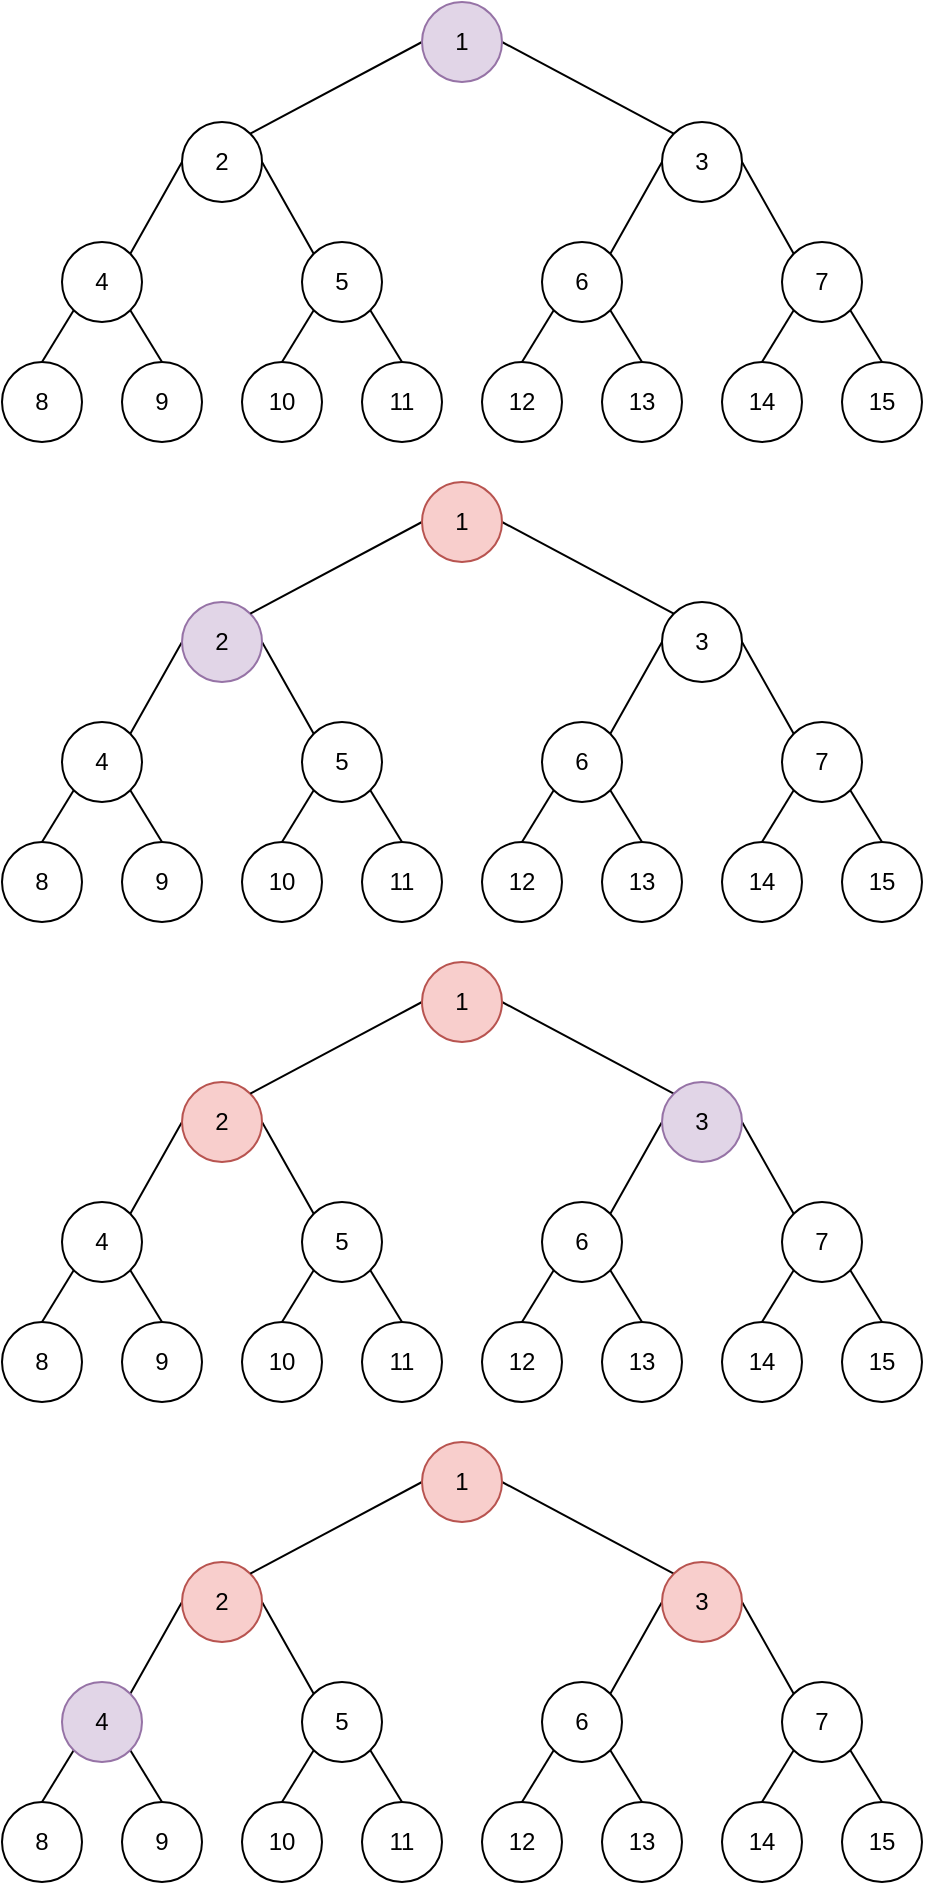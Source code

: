 <mxfile version="22.1.3" type="github">
  <diagram name="Page-1" id="dXaeP0a0a7bspuQqwjA-">
    <mxGraphModel dx="1147" dy="607" grid="1" gridSize="10" guides="1" tooltips="1" connect="1" arrows="1" fold="1" page="1" pageScale="1" pageWidth="827" pageHeight="1169" math="0" shadow="0">
      <root>
        <mxCell id="0" />
        <mxCell id="1" parent="0" />
        <mxCell id="TZznOt2yjFlhheveqHtz-21" style="rounded=0;orthogonalLoop=1;jettySize=auto;html=1;exitX=0;exitY=0.5;exitDx=0;exitDy=0;entryX=1;entryY=0;entryDx=0;entryDy=0;endArrow=none;endFill=0;" parent="1" source="TZznOt2yjFlhheveqHtz-3" target="TZznOt2yjFlhheveqHtz-5" edge="1">
          <mxGeometry relative="1" as="geometry" />
        </mxCell>
        <mxCell id="TZznOt2yjFlhheveqHtz-22" style="rounded=0;orthogonalLoop=1;jettySize=auto;html=1;exitX=1;exitY=0.5;exitDx=0;exitDy=0;entryX=0;entryY=0;entryDx=0;entryDy=0;endArrow=none;endFill=0;" parent="1" source="TZznOt2yjFlhheveqHtz-3" target="TZznOt2yjFlhheveqHtz-8" edge="1">
          <mxGeometry relative="1" as="geometry" />
        </mxCell>
        <mxCell id="TZznOt2yjFlhheveqHtz-3" value="2" style="ellipse;whiteSpace=wrap;html=1;aspect=fixed;" parent="1" vertex="1">
          <mxGeometry x="560" y="180" width="40" height="40" as="geometry" />
        </mxCell>
        <mxCell id="TZznOt2yjFlhheveqHtz-32" style="rounded=0;orthogonalLoop=1;jettySize=auto;html=1;exitX=1;exitY=1;exitDx=0;exitDy=0;entryX=0.5;entryY=0;entryDx=0;entryDy=0;endArrow=none;endFill=0;" parent="1" source="TZznOt2yjFlhheveqHtz-5" target="TZznOt2yjFlhheveqHtz-7" edge="1">
          <mxGeometry relative="1" as="geometry" />
        </mxCell>
        <mxCell id="TZznOt2yjFlhheveqHtz-33" style="rounded=0;orthogonalLoop=1;jettySize=auto;html=1;exitX=0;exitY=1;exitDx=0;exitDy=0;entryX=0.5;entryY=0;entryDx=0;entryDy=0;endArrow=none;endFill=0;" parent="1" source="TZznOt2yjFlhheveqHtz-5" target="TZznOt2yjFlhheveqHtz-6" edge="1">
          <mxGeometry relative="1" as="geometry" />
        </mxCell>
        <mxCell id="TZznOt2yjFlhheveqHtz-5" value="4" style="ellipse;whiteSpace=wrap;html=1;aspect=fixed;" parent="1" vertex="1">
          <mxGeometry x="500" y="240" width="40" height="40" as="geometry" />
        </mxCell>
        <mxCell id="TZznOt2yjFlhheveqHtz-6" value="8" style="ellipse;whiteSpace=wrap;html=1;aspect=fixed;" parent="1" vertex="1">
          <mxGeometry x="470" y="300" width="40" height="40" as="geometry" />
        </mxCell>
        <mxCell id="TZznOt2yjFlhheveqHtz-7" value="9" style="ellipse;whiteSpace=wrap;html=1;aspect=fixed;" parent="1" vertex="1">
          <mxGeometry x="530" y="300" width="40" height="40" as="geometry" />
        </mxCell>
        <mxCell id="TZznOt2yjFlhheveqHtz-30" style="rounded=0;orthogonalLoop=1;jettySize=auto;html=1;exitX=0;exitY=1;exitDx=0;exitDy=0;entryX=0.5;entryY=0;entryDx=0;entryDy=0;endArrow=none;endFill=0;" parent="1" source="TZznOt2yjFlhheveqHtz-8" target="TZznOt2yjFlhheveqHtz-9" edge="1">
          <mxGeometry relative="1" as="geometry" />
        </mxCell>
        <mxCell id="TZznOt2yjFlhheveqHtz-31" style="rounded=0;orthogonalLoop=1;jettySize=auto;html=1;exitX=1;exitY=1;exitDx=0;exitDy=0;entryX=0.5;entryY=0;entryDx=0;entryDy=0;endArrow=none;endFill=0;" parent="1" source="TZznOt2yjFlhheveqHtz-8" target="TZznOt2yjFlhheveqHtz-10" edge="1">
          <mxGeometry relative="1" as="geometry" />
        </mxCell>
        <mxCell id="TZznOt2yjFlhheveqHtz-8" value="5" style="ellipse;whiteSpace=wrap;html=1;aspect=fixed;" parent="1" vertex="1">
          <mxGeometry x="620" y="240" width="40" height="40" as="geometry" />
        </mxCell>
        <mxCell id="TZznOt2yjFlhheveqHtz-9" value="10" style="ellipse;whiteSpace=wrap;html=1;aspect=fixed;" parent="1" vertex="1">
          <mxGeometry x="590" y="300" width="40" height="40" as="geometry" />
        </mxCell>
        <mxCell id="TZznOt2yjFlhheveqHtz-10" value="11" style="ellipse;whiteSpace=wrap;html=1;aspect=fixed;" parent="1" vertex="1">
          <mxGeometry x="650" y="300" width="40" height="40" as="geometry" />
        </mxCell>
        <mxCell id="TZznOt2yjFlhheveqHtz-19" style="rounded=0;orthogonalLoop=1;jettySize=auto;html=1;exitX=0;exitY=0.5;exitDx=0;exitDy=0;entryX=1;entryY=0;entryDx=0;entryDy=0;endArrow=none;endFill=0;" parent="1" source="TZznOt2yjFlhheveqHtz-18" target="TZznOt2yjFlhheveqHtz-3" edge="1">
          <mxGeometry relative="1" as="geometry" />
        </mxCell>
        <mxCell id="TZznOt2yjFlhheveqHtz-47" style="rounded=0;orthogonalLoop=1;jettySize=auto;html=1;exitX=1;exitY=0.5;exitDx=0;exitDy=0;entryX=0;entryY=0;entryDx=0;entryDy=0;endArrow=none;endFill=0;" parent="1" source="TZznOt2yjFlhheveqHtz-18" target="TZznOt2yjFlhheveqHtz-50" edge="1">
          <mxGeometry relative="1" as="geometry">
            <mxPoint x="845.858" y="185.858" as="targetPoint" />
          </mxGeometry>
        </mxCell>
        <mxCell id="TZznOt2yjFlhheveqHtz-18" value="1" style="ellipse;whiteSpace=wrap;html=1;aspect=fixed;fillColor=#e1d5e7;strokeColor=#9673a6;" parent="1" vertex="1">
          <mxGeometry x="680" y="120" width="40" height="40" as="geometry" />
        </mxCell>
        <mxCell id="TZznOt2yjFlhheveqHtz-48" style="rounded=0;orthogonalLoop=1;jettySize=auto;html=1;exitX=0;exitY=0.5;exitDx=0;exitDy=0;entryX=1;entryY=0;entryDx=0;entryDy=0;endArrow=none;endFill=0;" parent="1" source="TZznOt2yjFlhheveqHtz-50" target="TZznOt2yjFlhheveqHtz-53" edge="1">
          <mxGeometry relative="1" as="geometry" />
        </mxCell>
        <mxCell id="TZznOt2yjFlhheveqHtz-49" style="rounded=0;orthogonalLoop=1;jettySize=auto;html=1;exitX=1;exitY=0.5;exitDx=0;exitDy=0;entryX=0;entryY=0;entryDx=0;entryDy=0;endArrow=none;endFill=0;" parent="1" source="TZznOt2yjFlhheveqHtz-50" target="TZznOt2yjFlhheveqHtz-58" edge="1">
          <mxGeometry relative="1" as="geometry" />
        </mxCell>
        <mxCell id="TZznOt2yjFlhheveqHtz-50" value="3" style="ellipse;whiteSpace=wrap;html=1;aspect=fixed;" parent="1" vertex="1">
          <mxGeometry x="800" y="180" width="40" height="40" as="geometry" />
        </mxCell>
        <mxCell id="TZznOt2yjFlhheveqHtz-51" style="rounded=0;orthogonalLoop=1;jettySize=auto;html=1;exitX=1;exitY=1;exitDx=0;exitDy=0;entryX=0.5;entryY=0;entryDx=0;entryDy=0;endArrow=none;endFill=0;" parent="1" source="TZznOt2yjFlhheveqHtz-53" target="TZznOt2yjFlhheveqHtz-55" edge="1">
          <mxGeometry relative="1" as="geometry" />
        </mxCell>
        <mxCell id="TZznOt2yjFlhheveqHtz-52" style="rounded=0;orthogonalLoop=1;jettySize=auto;html=1;exitX=0;exitY=1;exitDx=0;exitDy=0;entryX=0.5;entryY=0;entryDx=0;entryDy=0;endArrow=none;endFill=0;" parent="1" source="TZznOt2yjFlhheveqHtz-53" target="TZznOt2yjFlhheveqHtz-54" edge="1">
          <mxGeometry relative="1" as="geometry" />
        </mxCell>
        <mxCell id="TZznOt2yjFlhheveqHtz-53" value="6" style="ellipse;whiteSpace=wrap;html=1;aspect=fixed;" parent="1" vertex="1">
          <mxGeometry x="740" y="240" width="40" height="40" as="geometry" />
        </mxCell>
        <mxCell id="TZznOt2yjFlhheveqHtz-54" value="12" style="ellipse;whiteSpace=wrap;html=1;aspect=fixed;" parent="1" vertex="1">
          <mxGeometry x="710" y="300" width="40" height="40" as="geometry" />
        </mxCell>
        <mxCell id="TZznOt2yjFlhheveqHtz-55" value="13" style="ellipse;whiteSpace=wrap;html=1;aspect=fixed;" parent="1" vertex="1">
          <mxGeometry x="770" y="300" width="40" height="40" as="geometry" />
        </mxCell>
        <mxCell id="TZznOt2yjFlhheveqHtz-56" style="rounded=0;orthogonalLoop=1;jettySize=auto;html=1;exitX=0;exitY=1;exitDx=0;exitDy=0;entryX=0.5;entryY=0;entryDx=0;entryDy=0;endArrow=none;endFill=0;" parent="1" source="TZznOt2yjFlhheveqHtz-58" target="TZznOt2yjFlhheveqHtz-59" edge="1">
          <mxGeometry relative="1" as="geometry" />
        </mxCell>
        <mxCell id="TZznOt2yjFlhheveqHtz-57" style="rounded=0;orthogonalLoop=1;jettySize=auto;html=1;exitX=1;exitY=1;exitDx=0;exitDy=0;entryX=0.5;entryY=0;entryDx=0;entryDy=0;endArrow=none;endFill=0;" parent="1" source="TZznOt2yjFlhheveqHtz-58" target="TZznOt2yjFlhheveqHtz-60" edge="1">
          <mxGeometry relative="1" as="geometry" />
        </mxCell>
        <mxCell id="TZznOt2yjFlhheveqHtz-58" value="7" style="ellipse;whiteSpace=wrap;html=1;aspect=fixed;" parent="1" vertex="1">
          <mxGeometry x="860" y="240" width="40" height="40" as="geometry" />
        </mxCell>
        <mxCell id="TZznOt2yjFlhheveqHtz-59" value="14" style="ellipse;whiteSpace=wrap;html=1;aspect=fixed;" parent="1" vertex="1">
          <mxGeometry x="830" y="300" width="40" height="40" as="geometry" />
        </mxCell>
        <mxCell id="TZznOt2yjFlhheveqHtz-60" value="15" style="ellipse;whiteSpace=wrap;html=1;aspect=fixed;" parent="1" vertex="1">
          <mxGeometry x="890" y="300" width="40" height="40" as="geometry" />
        </mxCell>
        <mxCell id="TZznOt2yjFlhheveqHtz-61" style="rounded=0;orthogonalLoop=1;jettySize=auto;html=1;exitX=0;exitY=0.5;exitDx=0;exitDy=0;entryX=1;entryY=0;entryDx=0;entryDy=0;endArrow=none;endFill=0;" parent="1" source="TZznOt2yjFlhheveqHtz-63" target="TZznOt2yjFlhheveqHtz-66" edge="1">
          <mxGeometry relative="1" as="geometry" />
        </mxCell>
        <mxCell id="TZznOt2yjFlhheveqHtz-62" style="rounded=0;orthogonalLoop=1;jettySize=auto;html=1;exitX=1;exitY=0.5;exitDx=0;exitDy=0;entryX=0;entryY=0;entryDx=0;entryDy=0;endArrow=none;endFill=0;" parent="1" source="TZznOt2yjFlhheveqHtz-63" target="TZznOt2yjFlhheveqHtz-71" edge="1">
          <mxGeometry relative="1" as="geometry" />
        </mxCell>
        <mxCell id="TZznOt2yjFlhheveqHtz-63" value="2" style="ellipse;whiteSpace=wrap;html=1;aspect=fixed;fillColor=#e1d5e7;strokeColor=#9673a6;" parent="1" vertex="1">
          <mxGeometry x="560" y="420" width="40" height="40" as="geometry" />
        </mxCell>
        <mxCell id="TZznOt2yjFlhheveqHtz-64" style="rounded=0;orthogonalLoop=1;jettySize=auto;html=1;exitX=1;exitY=1;exitDx=0;exitDy=0;entryX=0.5;entryY=0;entryDx=0;entryDy=0;endArrow=none;endFill=0;" parent="1" source="TZznOt2yjFlhheveqHtz-66" target="TZznOt2yjFlhheveqHtz-68" edge="1">
          <mxGeometry relative="1" as="geometry" />
        </mxCell>
        <mxCell id="TZznOt2yjFlhheveqHtz-65" style="rounded=0;orthogonalLoop=1;jettySize=auto;html=1;exitX=0;exitY=1;exitDx=0;exitDy=0;entryX=0.5;entryY=0;entryDx=0;entryDy=0;endArrow=none;endFill=0;" parent="1" source="TZznOt2yjFlhheveqHtz-66" target="TZznOt2yjFlhheveqHtz-67" edge="1">
          <mxGeometry relative="1" as="geometry" />
        </mxCell>
        <mxCell id="TZznOt2yjFlhheveqHtz-66" value="4" style="ellipse;whiteSpace=wrap;html=1;aspect=fixed;" parent="1" vertex="1">
          <mxGeometry x="500" y="480" width="40" height="40" as="geometry" />
        </mxCell>
        <mxCell id="TZznOt2yjFlhheveqHtz-67" value="8" style="ellipse;whiteSpace=wrap;html=1;aspect=fixed;" parent="1" vertex="1">
          <mxGeometry x="470" y="540" width="40" height="40" as="geometry" />
        </mxCell>
        <mxCell id="TZznOt2yjFlhheveqHtz-68" value="9" style="ellipse;whiteSpace=wrap;html=1;aspect=fixed;" parent="1" vertex="1">
          <mxGeometry x="530" y="540" width="40" height="40" as="geometry" />
        </mxCell>
        <mxCell id="TZznOt2yjFlhheveqHtz-69" style="rounded=0;orthogonalLoop=1;jettySize=auto;html=1;exitX=0;exitY=1;exitDx=0;exitDy=0;entryX=0.5;entryY=0;entryDx=0;entryDy=0;endArrow=none;endFill=0;" parent="1" source="TZznOt2yjFlhheveqHtz-71" target="TZznOt2yjFlhheveqHtz-72" edge="1">
          <mxGeometry relative="1" as="geometry" />
        </mxCell>
        <mxCell id="TZznOt2yjFlhheveqHtz-70" style="rounded=0;orthogonalLoop=1;jettySize=auto;html=1;exitX=1;exitY=1;exitDx=0;exitDy=0;entryX=0.5;entryY=0;entryDx=0;entryDy=0;endArrow=none;endFill=0;" parent="1" source="TZznOt2yjFlhheveqHtz-71" target="TZznOt2yjFlhheveqHtz-73" edge="1">
          <mxGeometry relative="1" as="geometry" />
        </mxCell>
        <mxCell id="TZznOt2yjFlhheveqHtz-71" value="5" style="ellipse;whiteSpace=wrap;html=1;aspect=fixed;" parent="1" vertex="1">
          <mxGeometry x="620" y="480" width="40" height="40" as="geometry" />
        </mxCell>
        <mxCell id="TZznOt2yjFlhheveqHtz-72" value="10" style="ellipse;whiteSpace=wrap;html=1;aspect=fixed;" parent="1" vertex="1">
          <mxGeometry x="590" y="540" width="40" height="40" as="geometry" />
        </mxCell>
        <mxCell id="TZznOt2yjFlhheveqHtz-73" value="11" style="ellipse;whiteSpace=wrap;html=1;aspect=fixed;" parent="1" vertex="1">
          <mxGeometry x="650" y="540" width="40" height="40" as="geometry" />
        </mxCell>
        <mxCell id="TZznOt2yjFlhheveqHtz-74" style="rounded=0;orthogonalLoop=1;jettySize=auto;html=1;exitX=0;exitY=0.5;exitDx=0;exitDy=0;entryX=1;entryY=0;entryDx=0;entryDy=0;endArrow=none;endFill=0;" parent="1" source="TZznOt2yjFlhheveqHtz-76" target="TZznOt2yjFlhheveqHtz-63" edge="1">
          <mxGeometry relative="1" as="geometry" />
        </mxCell>
        <mxCell id="TZznOt2yjFlhheveqHtz-75" style="rounded=0;orthogonalLoop=1;jettySize=auto;html=1;exitX=1;exitY=0.5;exitDx=0;exitDy=0;entryX=0;entryY=0;entryDx=0;entryDy=0;endArrow=none;endFill=0;" parent="1" source="TZznOt2yjFlhheveqHtz-76" target="TZznOt2yjFlhheveqHtz-79" edge="1">
          <mxGeometry relative="1" as="geometry">
            <mxPoint x="845.858" y="425.858" as="targetPoint" />
          </mxGeometry>
        </mxCell>
        <mxCell id="TZznOt2yjFlhheveqHtz-76" value="1" style="ellipse;whiteSpace=wrap;html=1;aspect=fixed;fillColor=#f8cecc;strokeColor=#b85450;" parent="1" vertex="1">
          <mxGeometry x="680" y="360" width="40" height="40" as="geometry" />
        </mxCell>
        <mxCell id="TZznOt2yjFlhheveqHtz-77" style="rounded=0;orthogonalLoop=1;jettySize=auto;html=1;exitX=0;exitY=0.5;exitDx=0;exitDy=0;entryX=1;entryY=0;entryDx=0;entryDy=0;endArrow=none;endFill=0;" parent="1" source="TZznOt2yjFlhheveqHtz-79" target="TZznOt2yjFlhheveqHtz-82" edge="1">
          <mxGeometry relative="1" as="geometry" />
        </mxCell>
        <mxCell id="TZznOt2yjFlhheveqHtz-78" style="rounded=0;orthogonalLoop=1;jettySize=auto;html=1;exitX=1;exitY=0.5;exitDx=0;exitDy=0;entryX=0;entryY=0;entryDx=0;entryDy=0;endArrow=none;endFill=0;" parent="1" source="TZznOt2yjFlhheveqHtz-79" target="TZznOt2yjFlhheveqHtz-87" edge="1">
          <mxGeometry relative="1" as="geometry" />
        </mxCell>
        <mxCell id="TZznOt2yjFlhheveqHtz-79" value="3" style="ellipse;whiteSpace=wrap;html=1;aspect=fixed;" parent="1" vertex="1">
          <mxGeometry x="800" y="420" width="40" height="40" as="geometry" />
        </mxCell>
        <mxCell id="TZznOt2yjFlhheveqHtz-80" style="rounded=0;orthogonalLoop=1;jettySize=auto;html=1;exitX=1;exitY=1;exitDx=0;exitDy=0;entryX=0.5;entryY=0;entryDx=0;entryDy=0;endArrow=none;endFill=0;" parent="1" source="TZznOt2yjFlhheveqHtz-82" target="TZznOt2yjFlhheveqHtz-84" edge="1">
          <mxGeometry relative="1" as="geometry" />
        </mxCell>
        <mxCell id="TZznOt2yjFlhheveqHtz-81" style="rounded=0;orthogonalLoop=1;jettySize=auto;html=1;exitX=0;exitY=1;exitDx=0;exitDy=0;entryX=0.5;entryY=0;entryDx=0;entryDy=0;endArrow=none;endFill=0;" parent="1" source="TZznOt2yjFlhheveqHtz-82" target="TZznOt2yjFlhheveqHtz-83" edge="1">
          <mxGeometry relative="1" as="geometry" />
        </mxCell>
        <mxCell id="TZznOt2yjFlhheveqHtz-82" value="6" style="ellipse;whiteSpace=wrap;html=1;aspect=fixed;" parent="1" vertex="1">
          <mxGeometry x="740" y="480" width="40" height="40" as="geometry" />
        </mxCell>
        <mxCell id="TZznOt2yjFlhheveqHtz-83" value="12" style="ellipse;whiteSpace=wrap;html=1;aspect=fixed;" parent="1" vertex="1">
          <mxGeometry x="710" y="540" width="40" height="40" as="geometry" />
        </mxCell>
        <mxCell id="TZznOt2yjFlhheveqHtz-84" value="13" style="ellipse;whiteSpace=wrap;html=1;aspect=fixed;" parent="1" vertex="1">
          <mxGeometry x="770" y="540" width="40" height="40" as="geometry" />
        </mxCell>
        <mxCell id="TZznOt2yjFlhheveqHtz-85" style="rounded=0;orthogonalLoop=1;jettySize=auto;html=1;exitX=0;exitY=1;exitDx=0;exitDy=0;entryX=0.5;entryY=0;entryDx=0;entryDy=0;endArrow=none;endFill=0;" parent="1" source="TZznOt2yjFlhheveqHtz-87" target="TZznOt2yjFlhheveqHtz-88" edge="1">
          <mxGeometry relative="1" as="geometry" />
        </mxCell>
        <mxCell id="TZznOt2yjFlhheveqHtz-86" style="rounded=0;orthogonalLoop=1;jettySize=auto;html=1;exitX=1;exitY=1;exitDx=0;exitDy=0;entryX=0.5;entryY=0;entryDx=0;entryDy=0;endArrow=none;endFill=0;" parent="1" source="TZznOt2yjFlhheveqHtz-87" target="TZznOt2yjFlhheveqHtz-89" edge="1">
          <mxGeometry relative="1" as="geometry" />
        </mxCell>
        <mxCell id="TZznOt2yjFlhheveqHtz-87" value="7" style="ellipse;whiteSpace=wrap;html=1;aspect=fixed;" parent="1" vertex="1">
          <mxGeometry x="860" y="480" width="40" height="40" as="geometry" />
        </mxCell>
        <mxCell id="TZznOt2yjFlhheveqHtz-88" value="14" style="ellipse;whiteSpace=wrap;html=1;aspect=fixed;" parent="1" vertex="1">
          <mxGeometry x="830" y="540" width="40" height="40" as="geometry" />
        </mxCell>
        <mxCell id="TZznOt2yjFlhheveqHtz-89" value="15" style="ellipse;whiteSpace=wrap;html=1;aspect=fixed;" parent="1" vertex="1">
          <mxGeometry x="890" y="540" width="40" height="40" as="geometry" />
        </mxCell>
        <mxCell id="TZznOt2yjFlhheveqHtz-90" style="rounded=0;orthogonalLoop=1;jettySize=auto;html=1;exitX=0;exitY=0.5;exitDx=0;exitDy=0;entryX=1;entryY=0;entryDx=0;entryDy=0;endArrow=none;endFill=0;" parent="1" source="TZznOt2yjFlhheveqHtz-92" target="TZznOt2yjFlhheveqHtz-95" edge="1">
          <mxGeometry relative="1" as="geometry" />
        </mxCell>
        <mxCell id="TZznOt2yjFlhheveqHtz-91" style="rounded=0;orthogonalLoop=1;jettySize=auto;html=1;exitX=1;exitY=0.5;exitDx=0;exitDy=0;entryX=0;entryY=0;entryDx=0;entryDy=0;endArrow=none;endFill=0;" parent="1" source="TZznOt2yjFlhheveqHtz-92" target="TZznOt2yjFlhheveqHtz-100" edge="1">
          <mxGeometry relative="1" as="geometry" />
        </mxCell>
        <mxCell id="TZznOt2yjFlhheveqHtz-92" value="2" style="ellipse;whiteSpace=wrap;html=1;aspect=fixed;fillColor=#f8cecc;strokeColor=#b85450;" parent="1" vertex="1">
          <mxGeometry x="560" y="660" width="40" height="40" as="geometry" />
        </mxCell>
        <mxCell id="TZznOt2yjFlhheveqHtz-93" style="rounded=0;orthogonalLoop=1;jettySize=auto;html=1;exitX=1;exitY=1;exitDx=0;exitDy=0;entryX=0.5;entryY=0;entryDx=0;entryDy=0;endArrow=none;endFill=0;" parent="1" source="TZznOt2yjFlhheveqHtz-95" target="TZznOt2yjFlhheveqHtz-97" edge="1">
          <mxGeometry relative="1" as="geometry" />
        </mxCell>
        <mxCell id="TZznOt2yjFlhheveqHtz-94" style="rounded=0;orthogonalLoop=1;jettySize=auto;html=1;exitX=0;exitY=1;exitDx=0;exitDy=0;entryX=0.5;entryY=0;entryDx=0;entryDy=0;endArrow=none;endFill=0;" parent="1" source="TZznOt2yjFlhheveqHtz-95" target="TZznOt2yjFlhheveqHtz-96" edge="1">
          <mxGeometry relative="1" as="geometry" />
        </mxCell>
        <mxCell id="TZznOt2yjFlhheveqHtz-95" value="4" style="ellipse;whiteSpace=wrap;html=1;aspect=fixed;" parent="1" vertex="1">
          <mxGeometry x="500" y="720" width="40" height="40" as="geometry" />
        </mxCell>
        <mxCell id="TZznOt2yjFlhheveqHtz-96" value="8" style="ellipse;whiteSpace=wrap;html=1;aspect=fixed;" parent="1" vertex="1">
          <mxGeometry x="470" y="780" width="40" height="40" as="geometry" />
        </mxCell>
        <mxCell id="TZznOt2yjFlhheveqHtz-97" value="9" style="ellipse;whiteSpace=wrap;html=1;aspect=fixed;" parent="1" vertex="1">
          <mxGeometry x="530" y="780" width="40" height="40" as="geometry" />
        </mxCell>
        <mxCell id="TZznOt2yjFlhheveqHtz-98" style="rounded=0;orthogonalLoop=1;jettySize=auto;html=1;exitX=0;exitY=1;exitDx=0;exitDy=0;entryX=0.5;entryY=0;entryDx=0;entryDy=0;endArrow=none;endFill=0;" parent="1" source="TZznOt2yjFlhheveqHtz-100" target="TZznOt2yjFlhheveqHtz-101" edge="1">
          <mxGeometry relative="1" as="geometry" />
        </mxCell>
        <mxCell id="TZznOt2yjFlhheveqHtz-99" style="rounded=0;orthogonalLoop=1;jettySize=auto;html=1;exitX=1;exitY=1;exitDx=0;exitDy=0;entryX=0.5;entryY=0;entryDx=0;entryDy=0;endArrow=none;endFill=0;" parent="1" source="TZznOt2yjFlhheveqHtz-100" target="TZznOt2yjFlhheveqHtz-102" edge="1">
          <mxGeometry relative="1" as="geometry" />
        </mxCell>
        <mxCell id="TZznOt2yjFlhheveqHtz-100" value="5" style="ellipse;whiteSpace=wrap;html=1;aspect=fixed;" parent="1" vertex="1">
          <mxGeometry x="620" y="720" width="40" height="40" as="geometry" />
        </mxCell>
        <mxCell id="TZznOt2yjFlhheveqHtz-101" value="10" style="ellipse;whiteSpace=wrap;html=1;aspect=fixed;" parent="1" vertex="1">
          <mxGeometry x="590" y="780" width="40" height="40" as="geometry" />
        </mxCell>
        <mxCell id="TZznOt2yjFlhheveqHtz-102" value="11" style="ellipse;whiteSpace=wrap;html=1;aspect=fixed;" parent="1" vertex="1">
          <mxGeometry x="650" y="780" width="40" height="40" as="geometry" />
        </mxCell>
        <mxCell id="TZznOt2yjFlhheveqHtz-103" style="rounded=0;orthogonalLoop=1;jettySize=auto;html=1;exitX=0;exitY=0.5;exitDx=0;exitDy=0;entryX=1;entryY=0;entryDx=0;entryDy=0;endArrow=none;endFill=0;" parent="1" source="TZznOt2yjFlhheveqHtz-105" target="TZznOt2yjFlhheveqHtz-92" edge="1">
          <mxGeometry relative="1" as="geometry" />
        </mxCell>
        <mxCell id="TZznOt2yjFlhheveqHtz-104" style="rounded=0;orthogonalLoop=1;jettySize=auto;html=1;exitX=1;exitY=0.5;exitDx=0;exitDy=0;entryX=0;entryY=0;entryDx=0;entryDy=0;endArrow=none;endFill=0;" parent="1" source="TZznOt2yjFlhheveqHtz-105" target="TZznOt2yjFlhheveqHtz-108" edge="1">
          <mxGeometry relative="1" as="geometry">
            <mxPoint x="845.858" y="665.858" as="targetPoint" />
          </mxGeometry>
        </mxCell>
        <mxCell id="TZznOt2yjFlhheveqHtz-105" value="1" style="ellipse;whiteSpace=wrap;html=1;aspect=fixed;fillColor=#f8cecc;strokeColor=#b85450;" parent="1" vertex="1">
          <mxGeometry x="680" y="600" width="40" height="40" as="geometry" />
        </mxCell>
        <mxCell id="TZznOt2yjFlhheveqHtz-106" style="rounded=0;orthogonalLoop=1;jettySize=auto;html=1;exitX=0;exitY=0.5;exitDx=0;exitDy=0;entryX=1;entryY=0;entryDx=0;entryDy=0;endArrow=none;endFill=0;" parent="1" source="TZznOt2yjFlhheveqHtz-108" target="TZznOt2yjFlhheveqHtz-111" edge="1">
          <mxGeometry relative="1" as="geometry" />
        </mxCell>
        <mxCell id="TZznOt2yjFlhheveqHtz-107" style="rounded=0;orthogonalLoop=1;jettySize=auto;html=1;exitX=1;exitY=0.5;exitDx=0;exitDy=0;entryX=0;entryY=0;entryDx=0;entryDy=0;endArrow=none;endFill=0;" parent="1" source="TZznOt2yjFlhheveqHtz-108" target="TZznOt2yjFlhheveqHtz-116" edge="1">
          <mxGeometry relative="1" as="geometry" />
        </mxCell>
        <mxCell id="TZznOt2yjFlhheveqHtz-108" value="3" style="ellipse;whiteSpace=wrap;html=1;aspect=fixed;fillColor=#e1d5e7;strokeColor=#9673a6;" parent="1" vertex="1">
          <mxGeometry x="800" y="660" width="40" height="40" as="geometry" />
        </mxCell>
        <mxCell id="TZznOt2yjFlhheveqHtz-109" style="rounded=0;orthogonalLoop=1;jettySize=auto;html=1;exitX=1;exitY=1;exitDx=0;exitDy=0;entryX=0.5;entryY=0;entryDx=0;entryDy=0;endArrow=none;endFill=0;" parent="1" source="TZznOt2yjFlhheveqHtz-111" target="TZznOt2yjFlhheveqHtz-113" edge="1">
          <mxGeometry relative="1" as="geometry" />
        </mxCell>
        <mxCell id="TZznOt2yjFlhheveqHtz-110" style="rounded=0;orthogonalLoop=1;jettySize=auto;html=1;exitX=0;exitY=1;exitDx=0;exitDy=0;entryX=0.5;entryY=0;entryDx=0;entryDy=0;endArrow=none;endFill=0;" parent="1" source="TZznOt2yjFlhheveqHtz-111" target="TZznOt2yjFlhheveqHtz-112" edge="1">
          <mxGeometry relative="1" as="geometry" />
        </mxCell>
        <mxCell id="TZznOt2yjFlhheveqHtz-111" value="6" style="ellipse;whiteSpace=wrap;html=1;aspect=fixed;" parent="1" vertex="1">
          <mxGeometry x="740" y="720" width="40" height="40" as="geometry" />
        </mxCell>
        <mxCell id="TZznOt2yjFlhheveqHtz-112" value="12" style="ellipse;whiteSpace=wrap;html=1;aspect=fixed;" parent="1" vertex="1">
          <mxGeometry x="710" y="780" width="40" height="40" as="geometry" />
        </mxCell>
        <mxCell id="TZznOt2yjFlhheveqHtz-113" value="13" style="ellipse;whiteSpace=wrap;html=1;aspect=fixed;" parent="1" vertex="1">
          <mxGeometry x="770" y="780" width="40" height="40" as="geometry" />
        </mxCell>
        <mxCell id="TZznOt2yjFlhheveqHtz-114" style="rounded=0;orthogonalLoop=1;jettySize=auto;html=1;exitX=0;exitY=1;exitDx=0;exitDy=0;entryX=0.5;entryY=0;entryDx=0;entryDy=0;endArrow=none;endFill=0;" parent="1" source="TZznOt2yjFlhheveqHtz-116" target="TZznOt2yjFlhheveqHtz-117" edge="1">
          <mxGeometry relative="1" as="geometry" />
        </mxCell>
        <mxCell id="TZznOt2yjFlhheveqHtz-115" style="rounded=0;orthogonalLoop=1;jettySize=auto;html=1;exitX=1;exitY=1;exitDx=0;exitDy=0;entryX=0.5;entryY=0;entryDx=0;entryDy=0;endArrow=none;endFill=0;" parent="1" source="TZznOt2yjFlhheveqHtz-116" target="TZznOt2yjFlhheveqHtz-118" edge="1">
          <mxGeometry relative="1" as="geometry" />
        </mxCell>
        <mxCell id="TZznOt2yjFlhheveqHtz-116" value="7" style="ellipse;whiteSpace=wrap;html=1;aspect=fixed;" parent="1" vertex="1">
          <mxGeometry x="860" y="720" width="40" height="40" as="geometry" />
        </mxCell>
        <mxCell id="TZznOt2yjFlhheveqHtz-117" value="14" style="ellipse;whiteSpace=wrap;html=1;aspect=fixed;" parent="1" vertex="1">
          <mxGeometry x="830" y="780" width="40" height="40" as="geometry" />
        </mxCell>
        <mxCell id="TZznOt2yjFlhheveqHtz-118" value="15" style="ellipse;whiteSpace=wrap;html=1;aspect=fixed;" parent="1" vertex="1">
          <mxGeometry x="890" y="780" width="40" height="40" as="geometry" />
        </mxCell>
        <mxCell id="TZznOt2yjFlhheveqHtz-119" style="rounded=0;orthogonalLoop=1;jettySize=auto;html=1;exitX=0;exitY=0.5;exitDx=0;exitDy=0;entryX=1;entryY=0;entryDx=0;entryDy=0;endArrow=none;endFill=0;" parent="1" source="TZznOt2yjFlhheveqHtz-121" target="TZznOt2yjFlhheveqHtz-124" edge="1">
          <mxGeometry relative="1" as="geometry" />
        </mxCell>
        <mxCell id="TZznOt2yjFlhheveqHtz-120" style="rounded=0;orthogonalLoop=1;jettySize=auto;html=1;exitX=1;exitY=0.5;exitDx=0;exitDy=0;entryX=0;entryY=0;entryDx=0;entryDy=0;endArrow=none;endFill=0;" parent="1" source="TZznOt2yjFlhheveqHtz-121" target="TZznOt2yjFlhheveqHtz-129" edge="1">
          <mxGeometry relative="1" as="geometry" />
        </mxCell>
        <mxCell id="TZznOt2yjFlhheveqHtz-121" value="2" style="ellipse;whiteSpace=wrap;html=1;aspect=fixed;fillColor=#f8cecc;strokeColor=#b85450;" parent="1" vertex="1">
          <mxGeometry x="560" y="900" width="40" height="40" as="geometry" />
        </mxCell>
        <mxCell id="TZznOt2yjFlhheveqHtz-122" style="rounded=0;orthogonalLoop=1;jettySize=auto;html=1;exitX=1;exitY=1;exitDx=0;exitDy=0;entryX=0.5;entryY=0;entryDx=0;entryDy=0;endArrow=none;endFill=0;" parent="1" source="TZznOt2yjFlhheveqHtz-124" target="TZznOt2yjFlhheveqHtz-126" edge="1">
          <mxGeometry relative="1" as="geometry" />
        </mxCell>
        <mxCell id="TZznOt2yjFlhheveqHtz-123" style="rounded=0;orthogonalLoop=1;jettySize=auto;html=1;exitX=0;exitY=1;exitDx=0;exitDy=0;entryX=0.5;entryY=0;entryDx=0;entryDy=0;endArrow=none;endFill=0;" parent="1" source="TZznOt2yjFlhheveqHtz-124" target="TZznOt2yjFlhheveqHtz-125" edge="1">
          <mxGeometry relative="1" as="geometry" />
        </mxCell>
        <mxCell id="TZznOt2yjFlhheveqHtz-124" value="4" style="ellipse;whiteSpace=wrap;html=1;aspect=fixed;fillColor=#e1d5e7;strokeColor=#9673a6;" parent="1" vertex="1">
          <mxGeometry x="500" y="960" width="40" height="40" as="geometry" />
        </mxCell>
        <mxCell id="TZznOt2yjFlhheveqHtz-125" value="8" style="ellipse;whiteSpace=wrap;html=1;aspect=fixed;" parent="1" vertex="1">
          <mxGeometry x="470" y="1020" width="40" height="40" as="geometry" />
        </mxCell>
        <mxCell id="TZznOt2yjFlhheveqHtz-126" value="9" style="ellipse;whiteSpace=wrap;html=1;aspect=fixed;" parent="1" vertex="1">
          <mxGeometry x="530" y="1020" width="40" height="40" as="geometry" />
        </mxCell>
        <mxCell id="TZznOt2yjFlhheveqHtz-127" style="rounded=0;orthogonalLoop=1;jettySize=auto;html=1;exitX=0;exitY=1;exitDx=0;exitDy=0;entryX=0.5;entryY=0;entryDx=0;entryDy=0;endArrow=none;endFill=0;" parent="1" source="TZznOt2yjFlhheveqHtz-129" target="TZznOt2yjFlhheveqHtz-130" edge="1">
          <mxGeometry relative="1" as="geometry" />
        </mxCell>
        <mxCell id="TZznOt2yjFlhheveqHtz-128" style="rounded=0;orthogonalLoop=1;jettySize=auto;html=1;exitX=1;exitY=1;exitDx=0;exitDy=0;entryX=0.5;entryY=0;entryDx=0;entryDy=0;endArrow=none;endFill=0;" parent="1" source="TZznOt2yjFlhheveqHtz-129" target="TZznOt2yjFlhheveqHtz-131" edge="1">
          <mxGeometry relative="1" as="geometry" />
        </mxCell>
        <mxCell id="TZznOt2yjFlhheveqHtz-129" value="5" style="ellipse;whiteSpace=wrap;html=1;aspect=fixed;" parent="1" vertex="1">
          <mxGeometry x="620" y="960" width="40" height="40" as="geometry" />
        </mxCell>
        <mxCell id="TZznOt2yjFlhheveqHtz-130" value="10" style="ellipse;whiteSpace=wrap;html=1;aspect=fixed;" parent="1" vertex="1">
          <mxGeometry x="590" y="1020" width="40" height="40" as="geometry" />
        </mxCell>
        <mxCell id="TZznOt2yjFlhheveqHtz-131" value="11" style="ellipse;whiteSpace=wrap;html=1;aspect=fixed;" parent="1" vertex="1">
          <mxGeometry x="650" y="1020" width="40" height="40" as="geometry" />
        </mxCell>
        <mxCell id="TZznOt2yjFlhheveqHtz-132" style="rounded=0;orthogonalLoop=1;jettySize=auto;html=1;exitX=0;exitY=0.5;exitDx=0;exitDy=0;entryX=1;entryY=0;entryDx=0;entryDy=0;endArrow=none;endFill=0;" parent="1" source="TZznOt2yjFlhheveqHtz-134" target="TZznOt2yjFlhheveqHtz-121" edge="1">
          <mxGeometry relative="1" as="geometry" />
        </mxCell>
        <mxCell id="TZznOt2yjFlhheveqHtz-133" style="rounded=0;orthogonalLoop=1;jettySize=auto;html=1;exitX=1;exitY=0.5;exitDx=0;exitDy=0;entryX=0;entryY=0;entryDx=0;entryDy=0;endArrow=none;endFill=0;" parent="1" source="TZznOt2yjFlhheveqHtz-134" target="TZznOt2yjFlhheveqHtz-137" edge="1">
          <mxGeometry relative="1" as="geometry">
            <mxPoint x="845.858" y="905.858" as="targetPoint" />
          </mxGeometry>
        </mxCell>
        <mxCell id="TZznOt2yjFlhheveqHtz-134" value="1" style="ellipse;whiteSpace=wrap;html=1;aspect=fixed;fillColor=#f8cecc;strokeColor=#b85450;" parent="1" vertex="1">
          <mxGeometry x="680" y="840" width="40" height="40" as="geometry" />
        </mxCell>
        <mxCell id="TZznOt2yjFlhheveqHtz-135" style="rounded=0;orthogonalLoop=1;jettySize=auto;html=1;exitX=0;exitY=0.5;exitDx=0;exitDy=0;entryX=1;entryY=0;entryDx=0;entryDy=0;endArrow=none;endFill=0;" parent="1" source="TZznOt2yjFlhheveqHtz-137" target="TZznOt2yjFlhheveqHtz-140" edge="1">
          <mxGeometry relative="1" as="geometry" />
        </mxCell>
        <mxCell id="TZznOt2yjFlhheveqHtz-136" style="rounded=0;orthogonalLoop=1;jettySize=auto;html=1;exitX=1;exitY=0.5;exitDx=0;exitDy=0;entryX=0;entryY=0;entryDx=0;entryDy=0;endArrow=none;endFill=0;" parent="1" source="TZznOt2yjFlhheveqHtz-137" target="TZznOt2yjFlhheveqHtz-145" edge="1">
          <mxGeometry relative="1" as="geometry" />
        </mxCell>
        <mxCell id="TZznOt2yjFlhheveqHtz-137" value="3" style="ellipse;whiteSpace=wrap;html=1;aspect=fixed;fillColor=#f8cecc;strokeColor=#b85450;" parent="1" vertex="1">
          <mxGeometry x="800" y="900" width="40" height="40" as="geometry" />
        </mxCell>
        <mxCell id="TZznOt2yjFlhheveqHtz-138" style="rounded=0;orthogonalLoop=1;jettySize=auto;html=1;exitX=1;exitY=1;exitDx=0;exitDy=0;entryX=0.5;entryY=0;entryDx=0;entryDy=0;endArrow=none;endFill=0;" parent="1" source="TZznOt2yjFlhheveqHtz-140" target="TZznOt2yjFlhheveqHtz-142" edge="1">
          <mxGeometry relative="1" as="geometry" />
        </mxCell>
        <mxCell id="TZznOt2yjFlhheveqHtz-139" style="rounded=0;orthogonalLoop=1;jettySize=auto;html=1;exitX=0;exitY=1;exitDx=0;exitDy=0;entryX=0.5;entryY=0;entryDx=0;entryDy=0;endArrow=none;endFill=0;" parent="1" source="TZznOt2yjFlhheveqHtz-140" target="TZznOt2yjFlhheveqHtz-141" edge="1">
          <mxGeometry relative="1" as="geometry" />
        </mxCell>
        <mxCell id="TZznOt2yjFlhheveqHtz-140" value="6" style="ellipse;whiteSpace=wrap;html=1;aspect=fixed;" parent="1" vertex="1">
          <mxGeometry x="740" y="960" width="40" height="40" as="geometry" />
        </mxCell>
        <mxCell id="TZznOt2yjFlhheveqHtz-141" value="12" style="ellipse;whiteSpace=wrap;html=1;aspect=fixed;" parent="1" vertex="1">
          <mxGeometry x="710" y="1020" width="40" height="40" as="geometry" />
        </mxCell>
        <mxCell id="TZznOt2yjFlhheveqHtz-142" value="13" style="ellipse;whiteSpace=wrap;html=1;aspect=fixed;" parent="1" vertex="1">
          <mxGeometry x="770" y="1020" width="40" height="40" as="geometry" />
        </mxCell>
        <mxCell id="TZznOt2yjFlhheveqHtz-143" style="rounded=0;orthogonalLoop=1;jettySize=auto;html=1;exitX=0;exitY=1;exitDx=0;exitDy=0;entryX=0.5;entryY=0;entryDx=0;entryDy=0;endArrow=none;endFill=0;" parent="1" source="TZznOt2yjFlhheveqHtz-145" target="TZznOt2yjFlhheveqHtz-146" edge="1">
          <mxGeometry relative="1" as="geometry" />
        </mxCell>
        <mxCell id="TZznOt2yjFlhheveqHtz-144" style="rounded=0;orthogonalLoop=1;jettySize=auto;html=1;exitX=1;exitY=1;exitDx=0;exitDy=0;entryX=0.5;entryY=0;entryDx=0;entryDy=0;endArrow=none;endFill=0;" parent="1" source="TZznOt2yjFlhheveqHtz-145" target="TZznOt2yjFlhheveqHtz-147" edge="1">
          <mxGeometry relative="1" as="geometry" />
        </mxCell>
        <mxCell id="TZznOt2yjFlhheveqHtz-145" value="7" style="ellipse;whiteSpace=wrap;html=1;aspect=fixed;" parent="1" vertex="1">
          <mxGeometry x="860" y="960" width="40" height="40" as="geometry" />
        </mxCell>
        <mxCell id="TZznOt2yjFlhheveqHtz-146" value="14" style="ellipse;whiteSpace=wrap;html=1;aspect=fixed;" parent="1" vertex="1">
          <mxGeometry x="830" y="1020" width="40" height="40" as="geometry" />
        </mxCell>
        <mxCell id="TZznOt2yjFlhheveqHtz-147" value="15" style="ellipse;whiteSpace=wrap;html=1;aspect=fixed;" parent="1" vertex="1">
          <mxGeometry x="890" y="1020" width="40" height="40" as="geometry" />
        </mxCell>
      </root>
    </mxGraphModel>
  </diagram>
</mxfile>
